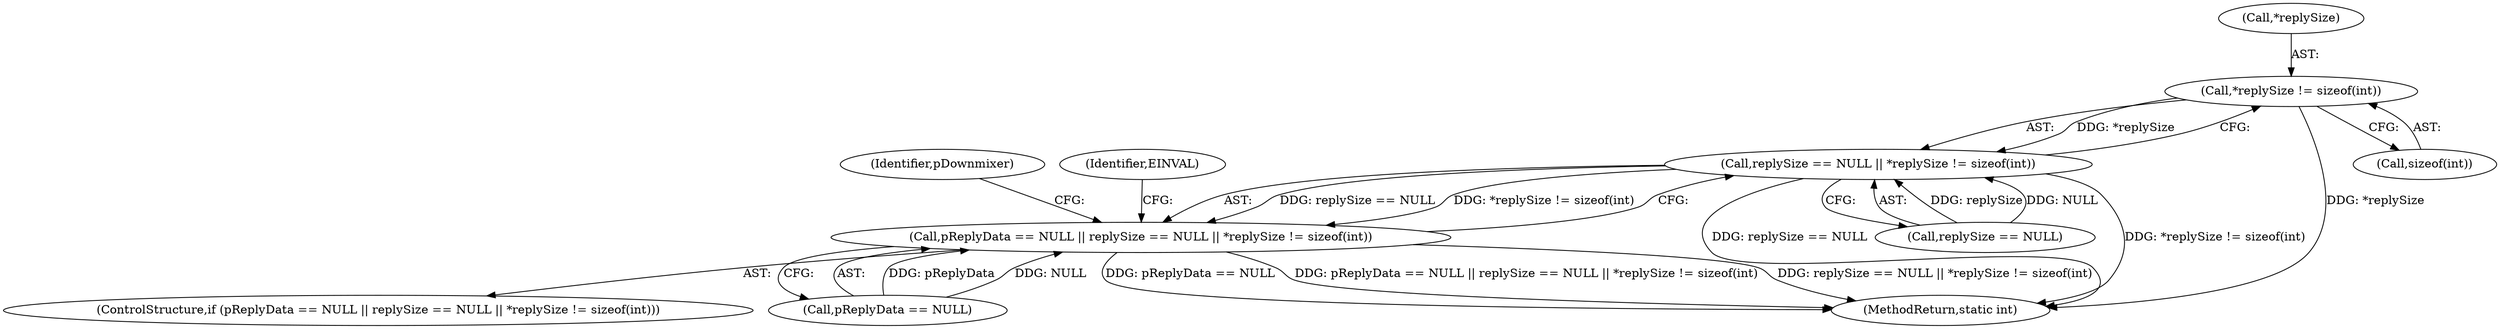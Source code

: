 digraph "0_Android_f490fc335772a9b14e78997486f4a572b0594c04@API" {
"1000412" [label="(Call,*replySize != sizeof(int))"];
"1000408" [label="(Call,replySize == NULL || *replySize != sizeof(int))"];
"1000404" [label="(Call,pReplyData == NULL || replySize == NULL || *replySize != sizeof(int))"];
"1000424" [label="(Identifier,pDownmixer)"];
"1000404" [label="(Call,pReplyData == NULL || replySize == NULL || *replySize != sizeof(int))"];
"1000403" [label="(ControlStructure,if (pReplyData == NULL || replySize == NULL || *replySize != sizeof(int)))"];
"1000412" [label="(Call,*replySize != sizeof(int))"];
"1000408" [label="(Call,replySize == NULL || *replySize != sizeof(int))"];
"1000405" [label="(Call,pReplyData == NULL)"];
"1000409" [label="(Call,replySize == NULL)"];
"1000420" [label="(Identifier,EINVAL)"];
"1000585" [label="(MethodReturn,static int)"];
"1000415" [label="(Call,sizeof(int))"];
"1000413" [label="(Call,*replySize)"];
"1000412" -> "1000408"  [label="AST: "];
"1000412" -> "1000415"  [label="CFG: "];
"1000413" -> "1000412"  [label="AST: "];
"1000415" -> "1000412"  [label="AST: "];
"1000408" -> "1000412"  [label="CFG: "];
"1000412" -> "1000585"  [label="DDG: *replySize"];
"1000412" -> "1000408"  [label="DDG: *replySize"];
"1000408" -> "1000404"  [label="AST: "];
"1000408" -> "1000409"  [label="CFG: "];
"1000409" -> "1000408"  [label="AST: "];
"1000404" -> "1000408"  [label="CFG: "];
"1000408" -> "1000585"  [label="DDG: replySize == NULL"];
"1000408" -> "1000585"  [label="DDG: *replySize != sizeof(int)"];
"1000408" -> "1000404"  [label="DDG: replySize == NULL"];
"1000408" -> "1000404"  [label="DDG: *replySize != sizeof(int)"];
"1000409" -> "1000408"  [label="DDG: replySize"];
"1000409" -> "1000408"  [label="DDG: NULL"];
"1000404" -> "1000403"  [label="AST: "];
"1000404" -> "1000405"  [label="CFG: "];
"1000405" -> "1000404"  [label="AST: "];
"1000420" -> "1000404"  [label="CFG: "];
"1000424" -> "1000404"  [label="CFG: "];
"1000404" -> "1000585"  [label="DDG: pReplyData == NULL"];
"1000404" -> "1000585"  [label="DDG: pReplyData == NULL || replySize == NULL || *replySize != sizeof(int)"];
"1000404" -> "1000585"  [label="DDG: replySize == NULL || *replySize != sizeof(int)"];
"1000405" -> "1000404"  [label="DDG: pReplyData"];
"1000405" -> "1000404"  [label="DDG: NULL"];
}
